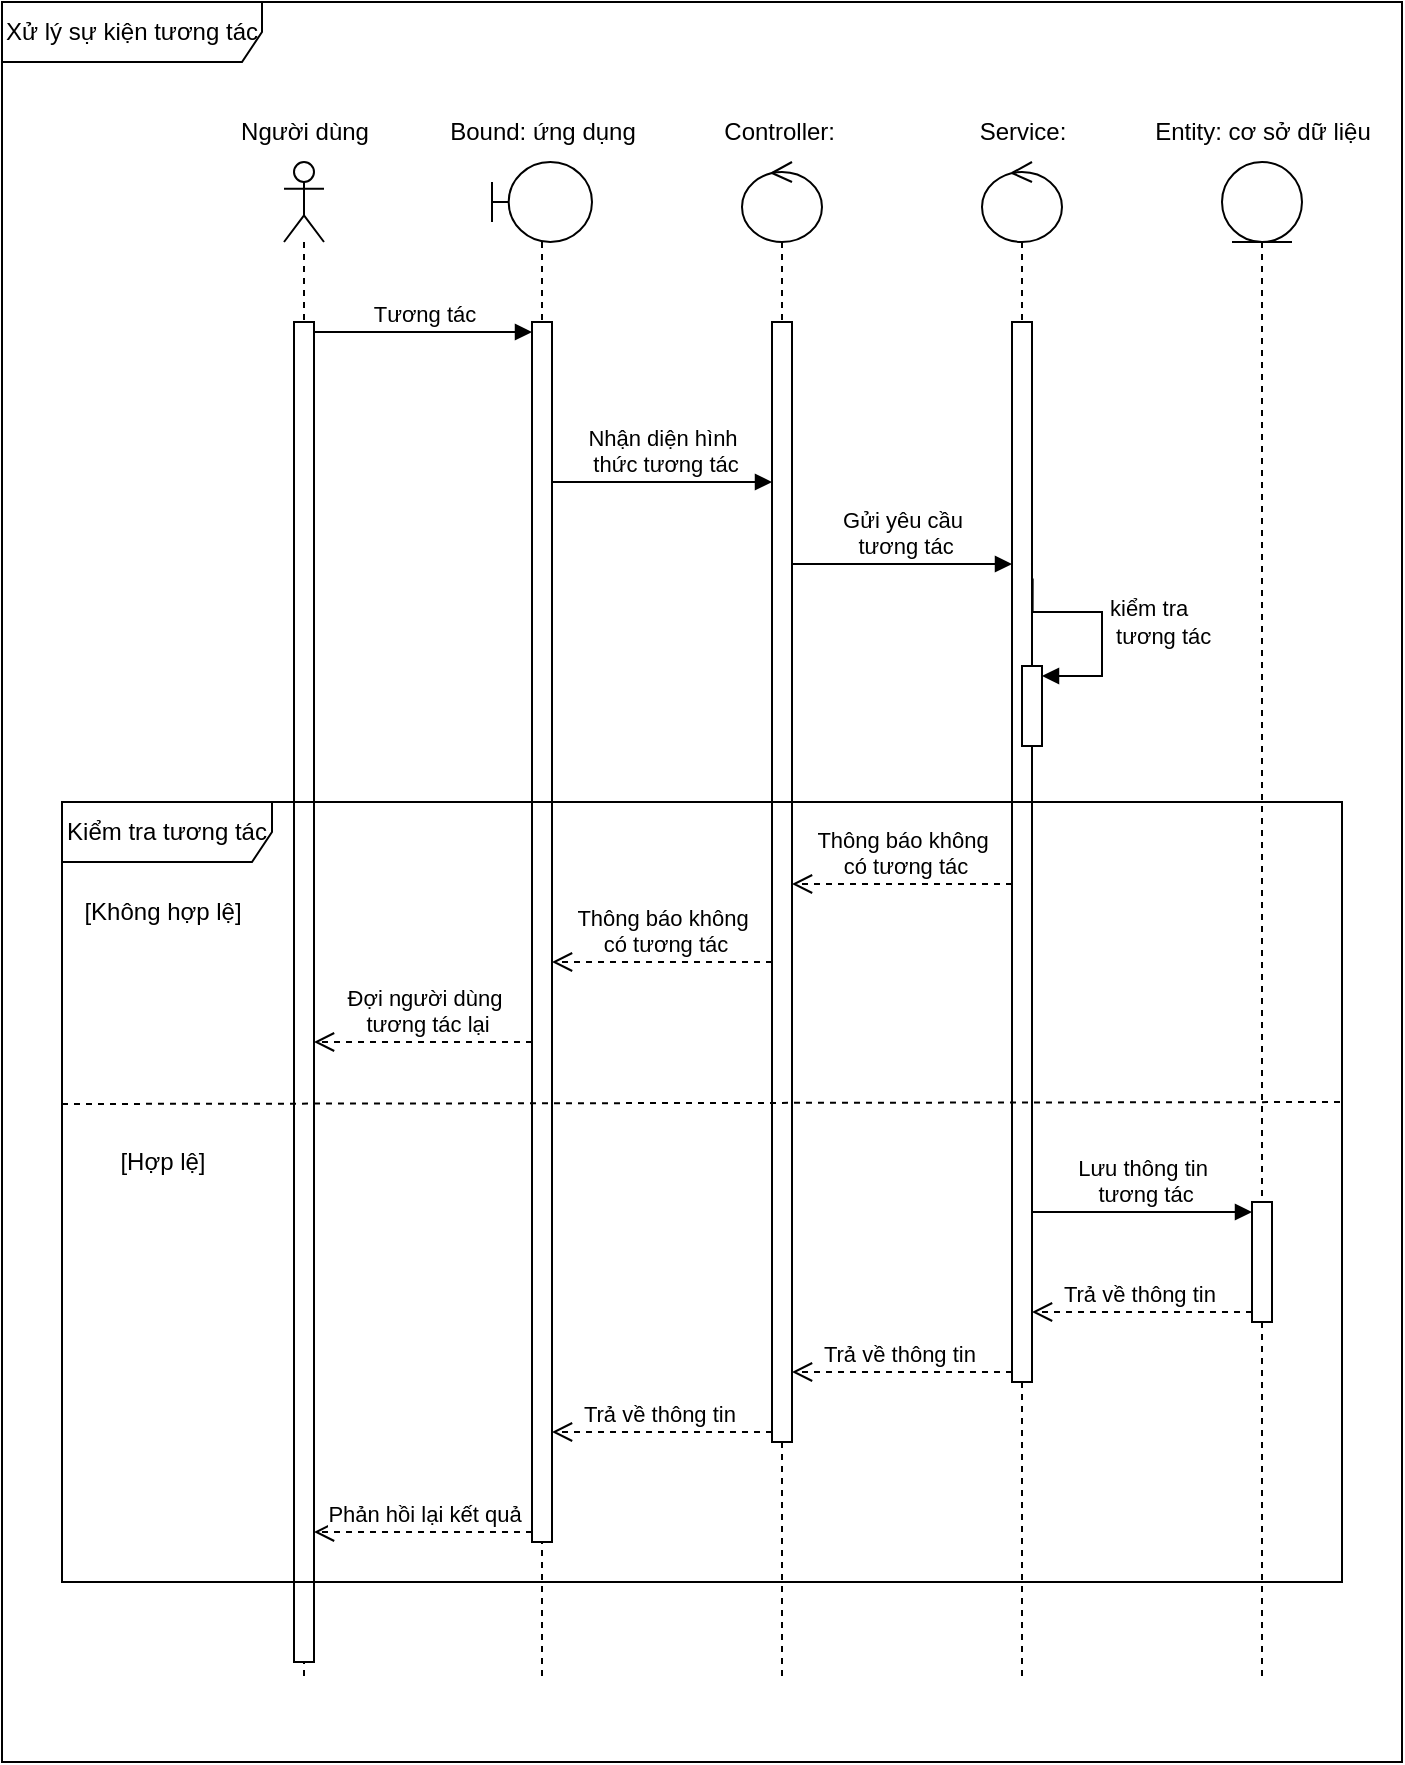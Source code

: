 <mxfile version="24.6.4" type="github" pages="4">
  <diagram name="Page-1" id="13e1069c-82ec-6db2-03f1-153e76fe0fe0">
    <mxGraphModel dx="2151" dy="1293" grid="1" gridSize="10" guides="1" tooltips="1" connect="1" arrows="1" fold="1" page="1" pageScale="1" pageWidth="1100" pageHeight="850" background="none" math="0" shadow="0">
      <root>
        <mxCell id="0" />
        <mxCell id="1" parent="0" />
        <mxCell id="O41tWyji5npoEAFaCc7U-1" value="" style="shape=umlLifeline;perimeter=lifelinePerimeter;whiteSpace=wrap;html=1;container=1;dropTarget=0;collapsible=0;recursiveResize=0;outlineConnect=0;portConstraint=eastwest;newEdgeStyle={&quot;curved&quot;:0,&quot;rounded&quot;:0};participant=umlActor;" parent="1" vertex="1">
          <mxGeometry x="111" y="-80" width="20" height="760" as="geometry" />
        </mxCell>
        <mxCell id="oK9c5XynLo0WFM1sqnox-1" value="" style="html=1;points=[[0,0,0,0,5],[0,1,0,0,-5],[1,0,0,0,5],[1,1,0,0,-5]];perimeter=orthogonalPerimeter;outlineConnect=0;targetShapes=umlLifeline;portConstraint=eastwest;newEdgeStyle={&quot;curved&quot;:0,&quot;rounded&quot;:0};" parent="O41tWyji5npoEAFaCc7U-1" vertex="1">
          <mxGeometry x="5" y="80" width="10" height="670" as="geometry" />
        </mxCell>
        <mxCell id="O41tWyji5npoEAFaCc7U-2" value="" style="shape=umlLifeline;perimeter=lifelinePerimeter;whiteSpace=wrap;html=1;container=1;dropTarget=0;collapsible=0;recursiveResize=0;outlineConnect=0;portConstraint=eastwest;newEdgeStyle={&quot;curved&quot;:0,&quot;rounded&quot;:0};participant=umlBoundary;" parent="1" vertex="1">
          <mxGeometry x="215" y="-80" width="50" height="760" as="geometry" />
        </mxCell>
        <mxCell id="oK9c5XynLo0WFM1sqnox-2" value="" style="html=1;points=[[0,0,0,0,5],[0,1,0,0,-5],[1,0,0,0,5],[1,1,0,0,-5]];perimeter=orthogonalPerimeter;outlineConnect=0;targetShapes=umlLifeline;portConstraint=eastwest;newEdgeStyle={&quot;curved&quot;:0,&quot;rounded&quot;:0};" parent="O41tWyji5npoEAFaCc7U-2" vertex="1">
          <mxGeometry x="20" y="80" width="10" height="610" as="geometry" />
        </mxCell>
        <mxCell id="O41tWyji5npoEAFaCc7U-3" value="" style="shape=umlLifeline;perimeter=lifelinePerimeter;whiteSpace=wrap;html=1;container=1;dropTarget=0;collapsible=0;recursiveResize=0;outlineConnect=0;portConstraint=eastwest;newEdgeStyle={&quot;curved&quot;:0,&quot;rounded&quot;:0};participant=umlEntity;" parent="1" vertex="1">
          <mxGeometry x="580" y="-80" width="40" height="760" as="geometry" />
        </mxCell>
        <mxCell id="3qQlZCgx_oHnSJWXq4zv-2" value="" style="html=1;points=[[0,0,0,0,5],[0,1,0,0,-5],[1,0,0,0,5],[1,1,0,0,-5]];perimeter=orthogonalPerimeter;outlineConnect=0;targetShapes=umlLifeline;portConstraint=eastwest;newEdgeStyle={&quot;curved&quot;:0,&quot;rounded&quot;:0};" parent="O41tWyji5npoEAFaCc7U-3" vertex="1">
          <mxGeometry x="15" y="520" width="10" height="60" as="geometry" />
        </mxCell>
        <mxCell id="O41tWyji5npoEAFaCc7U-5" value="" style="shape=umlLifeline;perimeter=lifelinePerimeter;whiteSpace=wrap;html=1;container=1;dropTarget=0;collapsible=0;recursiveResize=0;outlineConnect=0;portConstraint=eastwest;newEdgeStyle={&quot;curved&quot;:0,&quot;rounded&quot;:0};participant=umlControl;" parent="1" vertex="1">
          <mxGeometry x="340" y="-80" width="40" height="760" as="geometry" />
        </mxCell>
        <mxCell id="oK9c5XynLo0WFM1sqnox-3" value="" style="html=1;points=[[0,0,0,0,5],[0,1,0,0,-5],[1,0,0,0,5],[1,1,0,0,-5]];perimeter=orthogonalPerimeter;outlineConnect=0;targetShapes=umlLifeline;portConstraint=eastwest;newEdgeStyle={&quot;curved&quot;:0,&quot;rounded&quot;:0};" parent="O41tWyji5npoEAFaCc7U-5" vertex="1">
          <mxGeometry x="15" y="80" width="10" height="560" as="geometry" />
        </mxCell>
        <mxCell id="O41tWyji5npoEAFaCc7U-7" value="Người dùng" style="text;html=1;align=center;verticalAlign=middle;resizable=0;points=[];autosize=1;strokeColor=none;fillColor=none;" parent="1" vertex="1">
          <mxGeometry x="76" y="-110" width="90" height="30" as="geometry" />
        </mxCell>
        <mxCell id="O41tWyji5npoEAFaCc7U-8" value="Bound: ứng dụng" style="text;html=1;align=center;verticalAlign=middle;resizable=0;points=[];autosize=1;strokeColor=none;fillColor=none;" parent="1" vertex="1">
          <mxGeometry x="180" y="-110" width="120" height="30" as="geometry" />
        </mxCell>
        <mxCell id="O41tWyji5npoEAFaCc7U-9" value="Controller:&amp;nbsp;" style="text;html=1;align=center;verticalAlign=middle;resizable=0;points=[];autosize=1;strokeColor=none;fillColor=none;" parent="1" vertex="1">
          <mxGeometry x="320" y="-110" width="80" height="30" as="geometry" />
        </mxCell>
        <mxCell id="O41tWyji5npoEAFaCc7U-11" value="" style="shape=umlLifeline;perimeter=lifelinePerimeter;whiteSpace=wrap;html=1;container=1;dropTarget=0;collapsible=0;recursiveResize=0;outlineConnect=0;portConstraint=eastwest;newEdgeStyle={&quot;curved&quot;:0,&quot;rounded&quot;:0};participant=umlControl;" parent="1" vertex="1">
          <mxGeometry x="460" y="-80" width="40" height="760" as="geometry" />
        </mxCell>
        <mxCell id="3qQlZCgx_oHnSJWXq4zv-1" value="" style="html=1;points=[[0,0,0,0,5],[0,1,0,0,-5],[1,0,0,0,5],[1,1,0,0,-5]];perimeter=orthogonalPerimeter;outlineConnect=0;targetShapes=umlLifeline;portConstraint=eastwest;newEdgeStyle={&quot;curved&quot;:0,&quot;rounded&quot;:0};" parent="O41tWyji5npoEAFaCc7U-11" vertex="1">
          <mxGeometry x="15" y="80" width="10" height="530" as="geometry" />
        </mxCell>
        <mxCell id="gvJqchrP3Ripny9ITOQi-11" value="" style="html=1;points=[[0,0,0,0,5],[0,1,0,0,-5],[1,0,0,0,5],[1,1,0,0,-5]];perimeter=orthogonalPerimeter;outlineConnect=0;targetShapes=umlLifeline;portConstraint=eastwest;newEdgeStyle={&quot;curved&quot;:0,&quot;rounded&quot;:0};" parent="O41tWyji5npoEAFaCc7U-11" vertex="1">
          <mxGeometry x="20" y="252" width="10" height="40" as="geometry" />
        </mxCell>
        <mxCell id="gvJqchrP3Ripny9ITOQi-13" value="kiểm tra&lt;div&gt;&amp;nbsp;tương tác&lt;/div&gt;" style="html=1;align=left;spacingLeft=2;endArrow=block;rounded=0;edgeStyle=orthogonalEdgeStyle;curved=0;rounded=0;entryX=1;entryY=0;entryDx=0;entryDy=5;entryPerimeter=0;exitX=1.033;exitY=0.242;exitDx=0;exitDy=0;exitPerimeter=0;" parent="O41tWyji5npoEAFaCc7U-11" source="3qQlZCgx_oHnSJWXq4zv-1" target="gvJqchrP3Ripny9ITOQi-11" edge="1">
          <mxGeometry relative="1" as="geometry">
            <mxPoint x="30" y="250" as="sourcePoint" />
            <Array as="points">
              <mxPoint x="60" y="225" />
              <mxPoint x="60" y="257" />
            </Array>
            <mxPoint x="35" y="280.0" as="targetPoint" />
          </mxGeometry>
        </mxCell>
        <mxCell id="O41tWyji5npoEAFaCc7U-12" value="Service:" style="text;html=1;align=center;verticalAlign=middle;resizable=0;points=[];autosize=1;strokeColor=none;fillColor=none;" parent="1" vertex="1">
          <mxGeometry x="445" y="-110" width="70" height="30" as="geometry" />
        </mxCell>
        <mxCell id="O41tWyji5npoEAFaCc7U-13" value="Entity: cơ sở dữ liệu" style="text;html=1;align=center;verticalAlign=middle;resizable=0;points=[];autosize=1;strokeColor=none;fillColor=none;" parent="1" vertex="1">
          <mxGeometry x="535" y="-110" width="130" height="30" as="geometry" />
        </mxCell>
        <mxCell id="gvJqchrP3Ripny9ITOQi-1" value="Tương tác" style="html=1;verticalAlign=bottom;endArrow=block;curved=0;rounded=0;exitX=1;exitY=0;exitDx=0;exitDy=5;exitPerimeter=0;entryX=0;entryY=0;entryDx=0;entryDy=5;entryPerimeter=0;" parent="1" source="oK9c5XynLo0WFM1sqnox-1" target="oK9c5XynLo0WFM1sqnox-2" edge="1">
          <mxGeometry width="80" relative="1" as="geometry">
            <mxPoint x="330" y="80" as="sourcePoint" />
            <mxPoint x="410" y="80" as="targetPoint" />
          </mxGeometry>
        </mxCell>
        <mxCell id="gvJqchrP3Ripny9ITOQi-3" value="Nhận diện hình&lt;div&gt;&amp;nbsp;thức tương tác&lt;/div&gt;" style="html=1;verticalAlign=bottom;endArrow=block;curved=0;rounded=0;" parent="1" edge="1">
          <mxGeometry width="80" relative="1" as="geometry">
            <mxPoint x="245" y="80" as="sourcePoint" />
            <mxPoint x="355" y="80" as="targetPoint" />
          </mxGeometry>
        </mxCell>
        <mxCell id="gvJqchrP3Ripny9ITOQi-5" value="Gửi yêu cầu&lt;div&gt;&amp;nbsp;tương tác&lt;/div&gt;" style="html=1;verticalAlign=bottom;endArrow=block;curved=0;rounded=0;" parent="1" edge="1">
          <mxGeometry width="80" relative="1" as="geometry">
            <mxPoint x="365" y="121" as="sourcePoint" />
            <mxPoint x="475" y="121" as="targetPoint" />
          </mxGeometry>
        </mxCell>
        <mxCell id="gvJqchrP3Ripny9ITOQi-14" value="Xử lý sự kiện tương tác" style="shape=umlFrame;whiteSpace=wrap;html=1;pointerEvents=0;width=130;height=30;" parent="1" vertex="1">
          <mxGeometry x="-30" y="-160" width="700" height="880" as="geometry" />
        </mxCell>
        <mxCell id="gvJqchrP3Ripny9ITOQi-15" value="Kiểm tra tương tác" style="shape=umlFrame;whiteSpace=wrap;html=1;pointerEvents=0;width=105;height=30;" parent="1" vertex="1">
          <mxGeometry y="240" width="640" height="390" as="geometry" />
        </mxCell>
        <mxCell id="gvJqchrP3Ripny9ITOQi-16" value="" style="endArrow=none;dashed=1;html=1;rounded=0;exitX=0;exitY=0.5;exitDx=0;exitDy=0;exitPerimeter=0;" parent="1" edge="1">
          <mxGeometry width="50" height="50" relative="1" as="geometry">
            <mxPoint y="391" as="sourcePoint" />
            <mxPoint x="640" y="390" as="targetPoint" />
          </mxGeometry>
        </mxCell>
        <mxCell id="gvJqchrP3Ripny9ITOQi-17" value="[Không hợp lệ]" style="text;html=1;align=center;verticalAlign=middle;resizable=0;points=[];autosize=1;strokeColor=none;fillColor=none;" parent="1" vertex="1">
          <mxGeometry y="280" width="100" height="30" as="geometry" />
        </mxCell>
        <mxCell id="gvJqchrP3Ripny9ITOQi-19" value="Thông báo không&lt;div&gt;&amp;nbsp;có tương tác&lt;/div&gt;" style="html=1;verticalAlign=bottom;endArrow=open;dashed=1;endSize=8;curved=0;rounded=0;" parent="1" edge="1">
          <mxGeometry relative="1" as="geometry">
            <mxPoint x="475" y="281" as="sourcePoint" />
            <mxPoint x="365" y="281" as="targetPoint" />
          </mxGeometry>
        </mxCell>
        <mxCell id="gvJqchrP3Ripny9ITOQi-20" value="Thông báo không&lt;div&gt;&amp;nbsp;có tương tác&lt;/div&gt;" style="html=1;verticalAlign=bottom;endArrow=open;dashed=1;endSize=8;curved=0;rounded=0;" parent="1" edge="1">
          <mxGeometry relative="1" as="geometry">
            <mxPoint x="355" y="320" as="sourcePoint" />
            <mxPoint x="245" y="320" as="targetPoint" />
          </mxGeometry>
        </mxCell>
        <mxCell id="gvJqchrP3Ripny9ITOQi-21" value="Đợi người dùng&lt;div&gt;&amp;nbsp;tương tác lại&lt;/div&gt;" style="html=1;verticalAlign=bottom;endArrow=open;dashed=1;endSize=8;curved=0;rounded=0;" parent="1" edge="1">
          <mxGeometry relative="1" as="geometry">
            <mxPoint x="235" y="360" as="sourcePoint" />
            <mxPoint x="126" y="360" as="targetPoint" />
          </mxGeometry>
        </mxCell>
        <mxCell id="gvJqchrP3Ripny9ITOQi-22" value="[Hợp lệ]" style="text;html=1;align=center;verticalAlign=middle;resizable=0;points=[];autosize=1;strokeColor=none;fillColor=none;" parent="1" vertex="1">
          <mxGeometry x="15" y="405" width="70" height="30" as="geometry" />
        </mxCell>
        <mxCell id="gvJqchrP3Ripny9ITOQi-23" value="Lưu thông tin&lt;div&gt;&amp;nbsp;tương tác&lt;/div&gt;" style="html=1;verticalAlign=bottom;endArrow=block;curved=0;rounded=0;entryX=0;entryY=0;entryDx=0;entryDy=5;entryPerimeter=0;" parent="1" source="3qQlZCgx_oHnSJWXq4zv-1" target="3qQlZCgx_oHnSJWXq4zv-2" edge="1">
          <mxGeometry width="80" relative="1" as="geometry">
            <mxPoint x="485" y="437" as="sourcePoint" />
            <mxPoint x="595" y="437" as="targetPoint" />
          </mxGeometry>
        </mxCell>
        <mxCell id="gvJqchrP3Ripny9ITOQi-24" value="Trả về thông tin&amp;nbsp;" style="html=1;verticalAlign=bottom;endArrow=open;dashed=1;endSize=8;curved=0;rounded=0;exitX=0;exitY=1;exitDx=0;exitDy=-5;exitPerimeter=0;" parent="1" source="3qQlZCgx_oHnSJWXq4zv-2" target="3qQlZCgx_oHnSJWXq4zv-1" edge="1">
          <mxGeometry relative="1" as="geometry">
            <mxPoint x="595" y="480" as="sourcePoint" />
            <mxPoint x="485" y="480" as="targetPoint" />
          </mxGeometry>
        </mxCell>
        <mxCell id="gvJqchrP3Ripny9ITOQi-25" value="Trả về thông tin&amp;nbsp;" style="html=1;verticalAlign=bottom;endArrow=open;dashed=1;endSize=8;curved=0;rounded=0;exitX=0;exitY=1;exitDx=0;exitDy=-5;exitPerimeter=0;" parent="1" source="3qQlZCgx_oHnSJWXq4zv-1" target="oK9c5XynLo0WFM1sqnox-3" edge="1">
          <mxGeometry relative="1" as="geometry">
            <mxPoint x="605" y="505" as="sourcePoint" />
            <mxPoint x="495" y="505" as="targetPoint" />
          </mxGeometry>
        </mxCell>
        <mxCell id="gvJqchrP3Ripny9ITOQi-26" value="Trả về thông tin&amp;nbsp;" style="html=1;verticalAlign=bottom;endArrow=open;dashed=1;endSize=8;curved=0;rounded=0;exitX=0;exitY=1;exitDx=0;exitDy=-5;exitPerimeter=0;" parent="1" source="oK9c5XynLo0WFM1sqnox-3" target="oK9c5XynLo0WFM1sqnox-2" edge="1">
          <mxGeometry relative="1" as="geometry">
            <mxPoint x="440" y="570" as="sourcePoint" />
            <mxPoint x="330" y="570" as="targetPoint" />
          </mxGeometry>
        </mxCell>
        <mxCell id="gvJqchrP3Ripny9ITOQi-27" value="Phản hồi lại kết quả" style="html=1;verticalAlign=bottom;endArrow=open;dashed=1;endSize=8;curved=0;rounded=0;exitX=0;exitY=1;exitDx=0;exitDy=-5;exitPerimeter=0;" parent="1" source="oK9c5XynLo0WFM1sqnox-2" target="oK9c5XynLo0WFM1sqnox-1" edge="1">
          <mxGeometry relative="1" as="geometry">
            <mxPoint x="230" y="600" as="sourcePoint" />
            <mxPoint x="120" y="600" as="targetPoint" />
          </mxGeometry>
        </mxCell>
      </root>
    </mxGraphModel>
  </diagram>
  <diagram id="Um2cLhxPIT0HSOK7LCRt" name="Trang-2">
    <mxGraphModel dx="1051" dy="1612" grid="1" gridSize="10" guides="1" tooltips="1" connect="1" arrows="1" fold="1" page="1" pageScale="1" pageWidth="827" pageHeight="1169" math="0" shadow="0">
      <root>
        <mxCell id="0" />
        <mxCell id="1" parent="0" />
        <mxCell id="FVKmrSiL7UXu7j0TAZ8A-1" value="" style="shape=umlLifeline;perimeter=lifelinePerimeter;whiteSpace=wrap;html=1;container=1;dropTarget=0;collapsible=0;recursiveResize=0;outlineConnect=0;portConstraint=eastwest;newEdgeStyle={&quot;curved&quot;:0,&quot;rounded&quot;:0};participant=umlActor;" parent="1" vertex="1">
          <mxGeometry x="109" y="-80" width="20" height="680" as="geometry" />
        </mxCell>
        <mxCell id="Fh6oWcTRSo0T9Pflimcl-1" value="" style="html=1;points=[[0,0,0,0,5],[0,1,0,0,-5],[1,0,0,0,5],[1,1,0,0,-5]];perimeter=orthogonalPerimeter;outlineConnect=0;targetShapes=umlLifeline;portConstraint=eastwest;newEdgeStyle={&quot;curved&quot;:0,&quot;rounded&quot;:0};" parent="FVKmrSiL7UXu7j0TAZ8A-1" vertex="1">
          <mxGeometry x="5" y="80" width="10" height="600" as="geometry" />
        </mxCell>
        <mxCell id="FVKmrSiL7UXu7j0TAZ8A-2" value="" style="shape=umlLifeline;perimeter=lifelinePerimeter;whiteSpace=wrap;html=1;container=1;dropTarget=0;collapsible=0;recursiveResize=0;outlineConnect=0;portConstraint=eastwest;newEdgeStyle={&quot;curved&quot;:0,&quot;rounded&quot;:0};participant=umlBoundary;" parent="1" vertex="1">
          <mxGeometry x="214" y="-80" width="50" height="680" as="geometry" />
        </mxCell>
        <mxCell id="Fh6oWcTRSo0T9Pflimcl-2" value="" style="html=1;points=[[0,0,0,0,5],[0,1,0,0,-5],[1,0,0,0,5],[1,1,0,0,-5]];perimeter=orthogonalPerimeter;outlineConnect=0;targetShapes=umlLifeline;portConstraint=eastwest;newEdgeStyle={&quot;curved&quot;:0,&quot;rounded&quot;:0};" parent="FVKmrSiL7UXu7j0TAZ8A-2" vertex="1">
          <mxGeometry x="20" y="80" width="10" height="570" as="geometry" />
        </mxCell>
        <mxCell id="FVKmrSiL7UXu7j0TAZ8A-4" value="" style="shape=umlLifeline;perimeter=lifelinePerimeter;whiteSpace=wrap;html=1;container=1;dropTarget=0;collapsible=0;recursiveResize=0;outlineConnect=0;portConstraint=eastwest;newEdgeStyle={&quot;curved&quot;:0,&quot;rounded&quot;:0};participant=umlControl;" parent="1" vertex="1">
          <mxGeometry x="340" y="-80" width="40" height="680" as="geometry" />
        </mxCell>
        <mxCell id="Fh6oWcTRSo0T9Pflimcl-3" value="" style="html=1;points=[[0,0,0,0,5],[0,1,0,0,-5],[1,0,0,0,5],[1,1,0,0,-5]];perimeter=orthogonalPerimeter;outlineConnect=0;targetShapes=umlLifeline;portConstraint=eastwest;newEdgeStyle={&quot;curved&quot;:0,&quot;rounded&quot;:0};" parent="FVKmrSiL7UXu7j0TAZ8A-4" vertex="1">
          <mxGeometry x="15" y="180" width="10" height="430" as="geometry" />
        </mxCell>
        <mxCell id="FVKmrSiL7UXu7j0TAZ8A-5" value="Người dùng" style="text;html=1;align=center;verticalAlign=middle;resizable=0;points=[];autosize=1;strokeColor=none;fillColor=none;" parent="1" vertex="1">
          <mxGeometry x="74" y="-110" width="90" height="30" as="geometry" />
        </mxCell>
        <mxCell id="FVKmrSiL7UXu7j0TAZ8A-6" value="Bound: ứng dụng" style="text;html=1;align=center;verticalAlign=middle;resizable=0;points=[];autosize=1;strokeColor=none;fillColor=none;" parent="1" vertex="1">
          <mxGeometry x="179" y="-110" width="120" height="30" as="geometry" />
        </mxCell>
        <mxCell id="FVKmrSiL7UXu7j0TAZ8A-7" value="Controller:&amp;nbsp;" style="text;html=1;align=center;verticalAlign=middle;resizable=0;points=[];autosize=1;strokeColor=none;fillColor=none;" parent="1" vertex="1">
          <mxGeometry x="320" y="-110" width="80" height="30" as="geometry" />
        </mxCell>
        <mxCell id="FVKmrSiL7UXu7j0TAZ8A-8" value="" style="shape=umlLifeline;perimeter=lifelinePerimeter;whiteSpace=wrap;html=1;container=1;dropTarget=0;collapsible=0;recursiveResize=0;outlineConnect=0;portConstraint=eastwest;newEdgeStyle={&quot;curved&quot;:0,&quot;rounded&quot;:0};participant=umlControl;" parent="1" vertex="1">
          <mxGeometry x="460" y="-80" width="40" height="680" as="geometry" />
        </mxCell>
        <mxCell id="Fh6oWcTRSo0T9Pflimcl-4" value="" style="html=1;points=[[0,0,0,0,5],[0,1,0,0,-5],[1,0,0,0,5],[1,1,0,0,-5]];perimeter=orthogonalPerimeter;outlineConnect=0;targetShapes=umlLifeline;portConstraint=eastwest;newEdgeStyle={&quot;curved&quot;:0,&quot;rounded&quot;:0};" parent="FVKmrSiL7UXu7j0TAZ8A-8" vertex="1">
          <mxGeometry x="15" y="230" width="10" height="340" as="geometry" />
        </mxCell>
        <mxCell id="FVKmrSiL7UXu7j0TAZ8A-9" value="Service:" style="text;html=1;align=center;verticalAlign=middle;resizable=0;points=[];autosize=1;strokeColor=none;fillColor=none;" parent="1" vertex="1">
          <mxGeometry x="445" y="-110" width="70" height="30" as="geometry" />
        </mxCell>
        <mxCell id="R-_ZB-R3SjHxUtPHFskZ-1" value="" style="shape=umlLifeline;perimeter=lifelinePerimeter;whiteSpace=wrap;html=1;container=1;dropTarget=0;collapsible=0;recursiveResize=0;outlineConnect=0;portConstraint=eastwest;newEdgeStyle={&quot;curved&quot;:0,&quot;rounded&quot;:0};participant=umlBoundary;" parent="1" vertex="1">
          <mxGeometry x="574.5" y="-80" width="50" height="680" as="geometry" />
        </mxCell>
        <mxCell id="Fh6oWcTRSo0T9Pflimcl-5" value="" style="html=1;points=[[0,0,0,0,5],[0,1,0,0,-5],[1,0,0,0,5],[1,1,0,0,-5]];perimeter=orthogonalPerimeter;outlineConnect=0;targetShapes=umlLifeline;portConstraint=eastwest;newEdgeStyle={&quot;curved&quot;:0,&quot;rounded&quot;:0};" parent="R-_ZB-R3SjHxUtPHFskZ-1" vertex="1">
          <mxGeometry x="20" y="300" width="10" height="210" as="geometry" />
        </mxCell>
        <mxCell id="R-_ZB-R3SjHxUtPHFskZ-2" value="Bound: cobot" style="text;html=1;align=center;verticalAlign=middle;resizable=0;points=[];autosize=1;strokeColor=none;fillColor=none;" parent="1" vertex="1">
          <mxGeometry x="554.5" y="-110" width="90" height="30" as="geometry" />
        </mxCell>
        <mxCell id="jlGODwU9ouqILRLaFTp6-3" value="" style="shape=umlLifeline;perimeter=lifelinePerimeter;whiteSpace=wrap;html=1;container=1;dropTarget=0;collapsible=0;recursiveResize=0;outlineConnect=0;portConstraint=eastwest;newEdgeStyle={&quot;curved&quot;:0,&quot;rounded&quot;:0};participant=umlEntity;" parent="1" vertex="1">
          <mxGeometry x="742" y="-80" width="40" height="680" as="geometry" />
        </mxCell>
        <mxCell id="xOKaE2t_iJ_zbuyh3zu6-8" value="" style="html=1;points=[[0,0,0,0,5],[0,1,0,0,-5],[1,0,0,0,5],[1,1,0,0,-5]];perimeter=orthogonalPerimeter;outlineConnect=0;targetShapes=umlLifeline;portConstraint=eastwest;newEdgeStyle={&quot;curved&quot;:0,&quot;rounded&quot;:0};" parent="jlGODwU9ouqILRLaFTp6-3" vertex="1">
          <mxGeometry x="15" y="350" width="10" height="110" as="geometry" />
        </mxCell>
        <mxCell id="jlGODwU9ouqILRLaFTp6-4" value="Entity: cơ sở dữ liệu" style="text;html=1;align=center;verticalAlign=middle;resizable=0;points=[];autosize=1;strokeColor=none;fillColor=none;" parent="1" vertex="1">
          <mxGeometry x="697" y="-110" width="130" height="30" as="geometry" />
        </mxCell>
        <mxCell id="xOKaE2t_iJ_zbuyh3zu6-1" value="Lựa chọn bộ phận&amp;nbsp;&lt;div&gt;chuyển động của&amp;nbsp;&lt;/div&gt;" style="html=1;verticalAlign=bottom;endArrow=block;curved=0;rounded=0;" parent="1" target="Fh6oWcTRSo0T9Pflimcl-2" edge="1">
          <mxGeometry width="80" relative="1" as="geometry">
            <mxPoint x="124" y="17" as="sourcePoint" />
            <mxPoint x="275" y="17" as="targetPoint" />
          </mxGeometry>
        </mxCell>
        <mxCell id="xOKaE2t_iJ_zbuyh3zu6-2" value="Yêu cầu chuyển động&amp;nbsp;&lt;div&gt;với thông số&lt;/div&gt;" style="html=1;verticalAlign=bottom;endArrow=block;curved=0;rounded=0;" parent="1" target="Fh6oWcTRSo0T9Pflimcl-2" edge="1">
          <mxGeometry width="80" relative="1" as="geometry">
            <mxPoint x="124" y="81" as="sourcePoint" />
            <mxPoint x="275" y="81" as="targetPoint" />
          </mxGeometry>
        </mxCell>
        <mxCell id="xOKaE2t_iJ_zbuyh3zu6-4" value="Gửi yêu cầu chuyển&lt;div&gt;&amp;nbsp;động kèm thống số&lt;/div&gt;" style="html=1;verticalAlign=bottom;endArrow=block;curved=0;rounded=0;" parent="1" edge="1">
          <mxGeometry width="80" relative="1" as="geometry">
            <mxPoint x="244" y="140" as="sourcePoint" />
            <mxPoint x="355" y="140" as="targetPoint" />
          </mxGeometry>
        </mxCell>
        <mxCell id="xOKaE2t_iJ_zbuyh3zu6-5" value="Gửi yêu cầu chuyển&lt;div&gt;&amp;nbsp;động kèm thống số&lt;/div&gt;" style="html=1;verticalAlign=bottom;endArrow=block;curved=0;rounded=0;" parent="1" edge="1">
          <mxGeometry width="80" relative="1" as="geometry">
            <mxPoint x="365" y="186" as="sourcePoint" />
            <mxPoint x="475" y="186" as="targetPoint" />
          </mxGeometry>
        </mxCell>
        <mxCell id="xOKaE2t_iJ_zbuyh3zu6-6" value="Gửi yêu cầu chuyển&lt;div&gt;&amp;nbsp;động kèm thống số&lt;/div&gt;" style="html=1;verticalAlign=bottom;endArrow=block;curved=0;rounded=0;" parent="1" source="Fh6oWcTRSo0T9Pflimcl-4" edge="1">
          <mxGeometry width="80" relative="1" as="geometry">
            <mxPoint x="325.5" y="225" as="sourcePoint" />
            <mxPoint x="594.5" y="225" as="targetPoint" />
          </mxGeometry>
        </mxCell>
        <mxCell id="xOKaE2t_iJ_zbuyh3zu6-7" value="Cobot chuyển động và&amp;nbsp;&lt;div&gt;cập nhật trạng thái&lt;/div&gt;&lt;div&gt;&amp;nbsp;vào cơ sở dữ liệu&lt;/div&gt;" style="html=1;verticalAlign=bottom;endArrow=block;curved=0;rounded=0;" parent="1" edge="1">
          <mxGeometry width="80" relative="1" as="geometry">
            <mxPoint x="604.5" y="277" as="sourcePoint" />
            <mxPoint x="757" y="277" as="targetPoint" />
          </mxGeometry>
        </mxCell>
        <mxCell id="xOKaE2t_iJ_zbuyh3zu6-9" value="Trả về kết quả" style="html=1;verticalAlign=bottom;endArrow=open;dashed=1;endSize=8;curved=0;rounded=0;exitX=0;exitY=1;exitDx=0;exitDy=-5;exitPerimeter=0;" parent="1" source="xOKaE2t_iJ_zbuyh3zu6-8" target="Fh6oWcTRSo0T9Pflimcl-5" edge="1">
          <mxGeometry relative="1" as="geometry">
            <mxPoint x="714.5" y="354" as="sourcePoint" />
            <mxPoint x="404" y="354" as="targetPoint" />
          </mxGeometry>
        </mxCell>
        <mxCell id="xOKaE2t_iJ_zbuyh3zu6-10" value="Trả về kết quả" style="html=1;verticalAlign=bottom;endArrow=open;dashed=1;endSize=8;curved=0;rounded=0;exitX=0;exitY=1;exitDx=0;exitDy=-5;exitPerimeter=0;" parent="1" source="Fh6oWcTRSo0T9Pflimcl-5" target="Fh6oWcTRSo0T9Pflimcl-4" edge="1">
          <mxGeometry relative="1" as="geometry">
            <mxPoint x="754" y="406" as="sourcePoint" />
            <mxPoint x="604" y="406" as="targetPoint" />
          </mxGeometry>
        </mxCell>
        <mxCell id="xOKaE2t_iJ_zbuyh3zu6-11" value="Trả về kết quả" style="html=1;verticalAlign=bottom;endArrow=open;dashed=1;endSize=8;curved=0;rounded=0;exitX=0;exitY=1;exitDx=0;exitDy=-5;exitPerimeter=0;" parent="1" source="Fh6oWcTRSo0T9Pflimcl-4" target="Fh6oWcTRSo0T9Pflimcl-3" edge="1">
          <mxGeometry relative="1" as="geometry">
            <mxPoint x="480" y="480" as="sourcePoint" />
            <mxPoint x="370" y="480" as="targetPoint" />
          </mxGeometry>
        </mxCell>
        <mxCell id="xOKaE2t_iJ_zbuyh3zu6-12" value="Trả về kết quả" style="html=1;verticalAlign=bottom;endArrow=open;dashed=1;endSize=8;curved=0;rounded=0;exitX=0;exitY=1;exitDx=0;exitDy=-5;exitPerimeter=0;" parent="1" source="Fh6oWcTRSo0T9Pflimcl-3" target="Fh6oWcTRSo0T9Pflimcl-2" edge="1">
          <mxGeometry relative="1" as="geometry">
            <mxPoint x="355" y="520" as="sourcePoint" />
            <mxPoint x="244" y="520" as="targetPoint" />
          </mxGeometry>
        </mxCell>
        <mxCell id="xOKaE2t_iJ_zbuyh3zu6-13" value="Trả về kết quả" style="html=1;verticalAlign=bottom;endArrow=open;dashed=1;endSize=8;curved=0;rounded=0;exitX=0;exitY=1;exitDx=0;exitDy=-5;exitPerimeter=0;" parent="1" source="Fh6oWcTRSo0T9Pflimcl-2" target="Fh6oWcTRSo0T9Pflimcl-1" edge="1">
          <mxGeometry relative="1" as="geometry">
            <mxPoint x="274" y="560" as="sourcePoint" />
            <mxPoint x="124" y="560" as="targetPoint" />
          </mxGeometry>
        </mxCell>
        <mxCell id="xOKaE2t_iJ_zbuyh3zu6-14" value="Điều khiển cobot" style="shape=umlFrame;whiteSpace=wrap;html=1;pointerEvents=0;width=130;height=30;" parent="1" vertex="1">
          <mxGeometry x="40" y="-150" width="790" height="830" as="geometry" />
        </mxCell>
      </root>
    </mxGraphModel>
  </diagram>
  <diagram id="05Dc0QeBXxWyKwHHA1-k" name="Trang-3">
    <mxGraphModel dx="1285" dy="1744" grid="1" gridSize="10" guides="1" tooltips="1" connect="1" arrows="1" fold="1" page="1" pageScale="1" pageWidth="827" pageHeight="1169" math="0" shadow="0">
      <root>
        <mxCell id="0" />
        <mxCell id="1" parent="0" />
        <mxCell id="5tfnrZuVDlsDp37Ymvfb-3" value="" style="shape=umlLifeline;perimeter=lifelinePerimeter;whiteSpace=wrap;html=1;container=1;dropTarget=0;collapsible=0;recursiveResize=0;outlineConnect=0;portConstraint=eastwest;newEdgeStyle={&quot;curved&quot;:0,&quot;rounded&quot;:0};participant=umlBoundary;" parent="1" vertex="1">
          <mxGeometry x="214" y="-80" width="50" height="440" as="geometry" />
        </mxCell>
        <mxCell id="5tfnrZuVDlsDp37Ymvfb-4" value="" style="html=1;points=[[0,0,0,0,5],[0,1,0,0,-5],[1,0,0,0,5],[1,1,0,0,-5]];perimeter=orthogonalPerimeter;outlineConnect=0;targetShapes=umlLifeline;portConstraint=eastwest;newEdgeStyle={&quot;curved&quot;:0,&quot;rounded&quot;:0};" parent="5tfnrZuVDlsDp37Ymvfb-3" vertex="1">
          <mxGeometry x="20" y="80" width="10" height="240" as="geometry" />
        </mxCell>
        <mxCell id="5tfnrZuVDlsDp37Ymvfb-5" value="" style="shape=umlLifeline;perimeter=lifelinePerimeter;whiteSpace=wrap;html=1;container=1;dropTarget=0;collapsible=0;recursiveResize=0;outlineConnect=0;portConstraint=eastwest;newEdgeStyle={&quot;curved&quot;:0,&quot;rounded&quot;:0};participant=umlControl;" parent="1" vertex="1">
          <mxGeometry x="340" y="-80" width="40" height="440" as="geometry" />
        </mxCell>
        <mxCell id="5tfnrZuVDlsDp37Ymvfb-6" value="" style="html=1;points=[[0,0,0,0,5],[0,1,0,0,-5],[1,0,0,0,5],[1,1,0,0,-5]];perimeter=orthogonalPerimeter;outlineConnect=0;targetShapes=umlLifeline;portConstraint=eastwest;newEdgeStyle={&quot;curved&quot;:0,&quot;rounded&quot;:0};" parent="5tfnrZuVDlsDp37Ymvfb-5" vertex="1">
          <mxGeometry x="15" y="120" width="10" height="240" as="geometry" />
        </mxCell>
        <mxCell id="5tfnrZuVDlsDp37Ymvfb-8" value="Bound: cobot" style="text;html=1;align=center;verticalAlign=middle;resizable=0;points=[];autosize=1;strokeColor=none;fillColor=none;" parent="1" vertex="1">
          <mxGeometry x="194" y="-110" width="90" height="30" as="geometry" />
        </mxCell>
        <mxCell id="5tfnrZuVDlsDp37Ymvfb-9" value="Controller:&amp;nbsp;" style="text;html=1;align=center;verticalAlign=middle;resizable=0;points=[];autosize=1;strokeColor=none;fillColor=none;" parent="1" vertex="1">
          <mxGeometry x="320" y="-110" width="80" height="30" as="geometry" />
        </mxCell>
        <mxCell id="5tfnrZuVDlsDp37Ymvfb-10" value="" style="shape=umlLifeline;perimeter=lifelinePerimeter;whiteSpace=wrap;html=1;container=1;dropTarget=0;collapsible=0;recursiveResize=0;outlineConnect=0;portConstraint=eastwest;newEdgeStyle={&quot;curved&quot;:0,&quot;rounded&quot;:0};participant=umlControl;" parent="1" vertex="1">
          <mxGeometry x="460" y="-80" width="40" height="440" as="geometry" />
        </mxCell>
        <mxCell id="5tfnrZuVDlsDp37Ymvfb-11" value="" style="html=1;points=[[0,0,0,0,5],[0,1,0,0,-5],[1,0,0,0,5],[1,1,0,0,-5]];perimeter=orthogonalPerimeter;outlineConnect=0;targetShapes=umlLifeline;portConstraint=eastwest;newEdgeStyle={&quot;curved&quot;:0,&quot;rounded&quot;:0};" parent="5tfnrZuVDlsDp37Ymvfb-10" vertex="1">
          <mxGeometry x="15" y="160" width="10" height="130" as="geometry" />
        </mxCell>
        <mxCell id="5tfnrZuVDlsDp37Ymvfb-12" value="Service:&amp;nbsp;" style="text;html=1;align=center;verticalAlign=middle;resizable=0;points=[];autosize=1;strokeColor=none;fillColor=none;" parent="1" vertex="1">
          <mxGeometry x="445" y="-110" width="70" height="30" as="geometry" />
        </mxCell>
        <mxCell id="5tfnrZuVDlsDp37Ymvfb-13" value="" style="shape=umlLifeline;perimeter=lifelinePerimeter;whiteSpace=wrap;html=1;container=1;dropTarget=0;collapsible=0;recursiveResize=0;outlineConnect=0;portConstraint=eastwest;newEdgeStyle={&quot;curved&quot;:0,&quot;rounded&quot;:0};participant=umlBoundary;" parent="1" vertex="1">
          <mxGeometry x="574.5" y="-80" width="50" height="440" as="geometry" />
        </mxCell>
        <mxCell id="5tfnrZuVDlsDp37Ymvfb-15" value="Bound: ứng dụng" style="text;html=1;align=center;verticalAlign=middle;resizable=0;points=[];autosize=1;strokeColor=none;fillColor=none;" parent="1" vertex="1">
          <mxGeometry x="539.5" y="-110" width="120" height="30" as="geometry" />
        </mxCell>
        <mxCell id="5tfnrZuVDlsDp37Ymvfb-16" value="" style="shape=umlLifeline;perimeter=lifelinePerimeter;whiteSpace=wrap;html=1;container=1;dropTarget=0;collapsible=0;recursiveResize=0;outlineConnect=0;portConstraint=eastwest;newEdgeStyle={&quot;curved&quot;:0,&quot;rounded&quot;:0};participant=umlEntity;" parent="1" vertex="1">
          <mxGeometry x="701" y="-80" width="40" height="440" as="geometry" />
        </mxCell>
        <mxCell id="5tfnrZuVDlsDp37Ymvfb-17" value="" style="html=1;points=[[0,0,0,0,5],[0,1,0,0,-5],[1,0,0,0,5],[1,1,0,0,-5]];perimeter=orthogonalPerimeter;outlineConnect=0;targetShapes=umlLifeline;portConstraint=eastwest;newEdgeStyle={&quot;curved&quot;:0,&quot;rounded&quot;:0};" parent="5tfnrZuVDlsDp37Ymvfb-16" vertex="1">
          <mxGeometry x="15" y="180" width="10" height="80" as="geometry" />
        </mxCell>
        <mxCell id="5tfnrZuVDlsDp37Ymvfb-18" value="Entity: cơ sở dữ liệu" style="text;html=1;align=center;verticalAlign=middle;resizable=0;points=[];autosize=1;strokeColor=none;fillColor=none;" parent="1" vertex="1">
          <mxGeometry x="656" y="-110" width="130" height="30" as="geometry" />
        </mxCell>
        <mxCell id="5tfnrZuVDlsDp37Ymvfb-21" value="Chuyển động" style="html=1;verticalAlign=bottom;endArrow=block;curved=0;rounded=0;entryX=0;entryY=0;entryDx=0;entryDy=5;entryPerimeter=0;" parent="1" source="5tfnrZuVDlsDp37Ymvfb-4" target="5tfnrZuVDlsDp37Ymvfb-6" edge="1">
          <mxGeometry width="80" relative="1" as="geometry">
            <mxPoint x="244" y="140" as="sourcePoint" />
            <mxPoint x="355" y="140" as="targetPoint" />
          </mxGeometry>
        </mxCell>
        <mxCell id="5tfnrZuVDlsDp37Ymvfb-22" value="Gửi thông tin trạng&lt;div&gt;&amp;nbsp;thái chuyển động&lt;/div&gt;" style="html=1;verticalAlign=bottom;endArrow=block;curved=0;rounded=0;entryX=0;entryY=0;entryDx=0;entryDy=5;entryPerimeter=0;" parent="1" source="5tfnrZuVDlsDp37Ymvfb-6" target="5tfnrZuVDlsDp37Ymvfb-11" edge="1">
          <mxGeometry width="80" relative="1" as="geometry">
            <mxPoint x="365" y="186" as="sourcePoint" />
            <mxPoint x="475" y="186" as="targetPoint" />
          </mxGeometry>
        </mxCell>
        <mxCell id="5tfnrZuVDlsDp37Ymvfb-27" value="Trả về kết quả" style="html=1;verticalAlign=bottom;endArrow=open;dashed=1;endSize=8;curved=0;rounded=0;exitX=0;exitY=1;exitDx=0;exitDy=-5;exitPerimeter=0;" parent="1" source="5tfnrZuVDlsDp37Ymvfb-11" target="5tfnrZuVDlsDp37Ymvfb-6" edge="1">
          <mxGeometry relative="1" as="geometry">
            <mxPoint x="480" y="480" as="sourcePoint" />
            <mxPoint x="370" y="480" as="targetPoint" />
          </mxGeometry>
        </mxCell>
        <mxCell id="5tfnrZuVDlsDp37Ymvfb-30" value="Theo dõi trạng thái cobot" style="shape=umlFrame;whiteSpace=wrap;html=1;pointerEvents=0;width=130;height=30;" parent="1" vertex="1">
          <mxGeometry x="70" y="-150" width="720" height="550" as="geometry" />
        </mxCell>
        <mxCell id="5tfnrZuVDlsDp37Ymvfb-32" value="Lưu và cập nhật thông tin&lt;div&gt;&amp;nbsp;trạng thái của cobot&lt;/div&gt;" style="html=1;verticalAlign=bottom;endArrow=block;curved=0;rounded=0;entryX=0;entryY=0;entryDx=0;entryDy=5;entryPerimeter=0;" parent="1" source="5tfnrZuVDlsDp37Ymvfb-11" target="5tfnrZuVDlsDp37Ymvfb-17" edge="1">
          <mxGeometry x="-0.449" y="5" width="80" relative="1" as="geometry">
            <mxPoint x="550" y="290" as="sourcePoint" />
            <mxPoint x="630" y="290" as="targetPoint" />
            <mxPoint as="offset" />
          </mxGeometry>
        </mxCell>
        <mxCell id="VVzvL9lGNIwYx2i_yCMF-1" value="Trả về kết quả" style="html=1;verticalAlign=bottom;endArrow=open;dashed=1;endSize=8;curved=0;rounded=0;exitX=0;exitY=1;exitDx=0;exitDy=-5;exitPerimeter=0;" parent="1" source="5tfnrZuVDlsDp37Ymvfb-17" target="5tfnrZuVDlsDp37Ymvfb-11" edge="1">
          <mxGeometry x="-0.654" relative="1" as="geometry">
            <mxPoint x="630" y="290" as="sourcePoint" />
            <mxPoint x="550" y="290" as="targetPoint" />
            <mxPoint as="offset" />
          </mxGeometry>
        </mxCell>
        <mxCell id="AV58WXgBx09NAjodQdzZ-7" value="" style="html=1;points=[[0,0,0,0,5],[0,1,0,0,-5],[1,0,0,0,5],[1,1,0,0,-5]];perimeter=orthogonalPerimeter;outlineConnect=0;targetShapes=umlLifeline;portConstraint=eastwest;newEdgeStyle={&quot;curved&quot;:0,&quot;rounded&quot;:0};" vertex="1" parent="1">
          <mxGeometry x="475" y="250" width="10" height="40" as="geometry" />
        </mxCell>
        <mxCell id="AV58WXgBx09NAjodQdzZ-8" value="Gửi kết quả&amp;nbsp;&lt;div&gt;trạng thái cobot&lt;/div&gt;" style="html=1;verticalAlign=bottom;endArrow=block;curved=0;rounded=0;entryX=0;entryY=0;entryDx=0;entryDy=5;entryPerimeter=0;" edge="1" parent="1" source="5tfnrZuVDlsDp37Ymvfb-6" target="AV58WXgBx09NAjodQdzZ-7">
          <mxGeometry width="80" relative="1" as="geometry">
            <mxPoint x="370" y="240" as="sourcePoint" />
            <mxPoint x="450" y="240" as="targetPoint" />
          </mxGeometry>
        </mxCell>
        <mxCell id="AV58WXgBx09NAjodQdzZ-9" value="" style="html=1;points=[[0,0,0,0,5],[0,1,0,0,-5],[1,0,0,0,5],[1,1,0,0,-5]];perimeter=orthogonalPerimeter;outlineConnect=0;targetShapes=umlLifeline;portConstraint=eastwest;newEdgeStyle={&quot;curved&quot;:0,&quot;rounded&quot;:0};" vertex="1" parent="1">
          <mxGeometry x="594.5" y="270" width="10" height="80" as="geometry" />
        </mxCell>
        <mxCell id="AV58WXgBx09NAjodQdzZ-11" value="Gửi kết quả&amp;nbsp;&lt;div&gt;trạng thái cobot&lt;/div&gt;" style="html=1;verticalAlign=bottom;endArrow=block;curved=0;rounded=0;entryX=0;entryY=0;entryDx=0;entryDy=5;entryPerimeter=0;" edge="1" parent="1" source="AV58WXgBx09NAjodQdzZ-7" target="AV58WXgBx09NAjodQdzZ-9">
          <mxGeometry width="80" relative="1" as="geometry">
            <mxPoint x="375" y="265" as="sourcePoint" />
            <mxPoint x="485" y="265" as="targetPoint" />
          </mxGeometry>
        </mxCell>
      </root>
    </mxGraphModel>
  </diagram>
  <diagram id="A0x8nYhGCnadDILsjWy_" name="Trang-4">
    <mxGraphModel dx="2328" dy="1802" grid="1" gridSize="10" guides="1" tooltips="1" connect="1" arrows="1" fold="1" page="1" pageScale="1" pageWidth="827" pageHeight="1169" math="0" shadow="0">
      <root>
        <mxCell id="0" />
        <mxCell id="1" parent="0" />
        <mxCell id="TOp8BgIdKu2vKP8mak-F-1" value="" style="shape=umlLifeline;perimeter=lifelinePerimeter;whiteSpace=wrap;html=1;container=1;dropTarget=0;collapsible=0;recursiveResize=0;outlineConnect=0;portConstraint=eastwest;newEdgeStyle={&quot;curved&quot;:0,&quot;rounded&quot;:0};participant=umlActor;" parent="1" vertex="1">
          <mxGeometry x="191" y="-80" width="20" height="960" as="geometry" />
        </mxCell>
        <mxCell id="TOp8BgIdKu2vKP8mak-F-2" value="" style="html=1;points=[[0,0,0,0,5],[0,1,0,0,-5],[1,0,0,0,5],[1,1,0,0,-5]];perimeter=orthogonalPerimeter;outlineConnect=0;targetShapes=umlLifeline;portConstraint=eastwest;newEdgeStyle={&quot;curved&quot;:0,&quot;rounded&quot;:0};" parent="TOp8BgIdKu2vKP8mak-F-1" vertex="1">
          <mxGeometry x="5" y="80" width="10" height="810" as="geometry" />
        </mxCell>
        <mxCell id="TOp8BgIdKu2vKP8mak-F-3" value="" style="shape=umlLifeline;perimeter=lifelinePerimeter;whiteSpace=wrap;html=1;container=1;dropTarget=0;collapsible=0;recursiveResize=0;outlineConnect=0;portConstraint=eastwest;newEdgeStyle={&quot;curved&quot;:0,&quot;rounded&quot;:0};participant=umlBoundary;" parent="1" vertex="1">
          <mxGeometry x="295" y="-80" width="50" height="960" as="geometry" />
        </mxCell>
        <mxCell id="TOp8BgIdKu2vKP8mak-F-4" value="" style="html=1;points=[[0,0,0,0,5],[0,1,0,0,-5],[1,0,0,0,5],[1,1,0,0,-5]];perimeter=orthogonalPerimeter;outlineConnect=0;targetShapes=umlLifeline;portConstraint=eastwest;newEdgeStyle={&quot;curved&quot;:0,&quot;rounded&quot;:0};" parent="TOp8BgIdKu2vKP8mak-F-3" vertex="1">
          <mxGeometry x="20" y="80" width="10" height="230" as="geometry" />
        </mxCell>
        <mxCell id="TOp8BgIdKu2vKP8mak-F-5" value="" style="shape=umlLifeline;perimeter=lifelinePerimeter;whiteSpace=wrap;html=1;container=1;dropTarget=0;collapsible=0;recursiveResize=0;outlineConnect=0;portConstraint=eastwest;newEdgeStyle={&quot;curved&quot;:0,&quot;rounded&quot;:0};participant=umlEntity;" parent="1" vertex="1">
          <mxGeometry x="660" y="-80" width="40" height="960" as="geometry" />
        </mxCell>
        <mxCell id="TOp8BgIdKu2vKP8mak-F-6" value="" style="html=1;points=[[0,0,0,0,5],[0,1,0,0,-5],[1,0,0,0,5],[1,1,0,0,-5]];perimeter=orthogonalPerimeter;outlineConnect=0;targetShapes=umlLifeline;portConstraint=eastwest;newEdgeStyle={&quot;curved&quot;:0,&quot;rounded&quot;:0};" parent="TOp8BgIdKu2vKP8mak-F-5" vertex="1">
          <mxGeometry x="15" y="190" width="10" height="60" as="geometry" />
        </mxCell>
        <mxCell id="TOp8BgIdKu2vKP8mak-F-7" value="" style="shape=umlLifeline;perimeter=lifelinePerimeter;whiteSpace=wrap;html=1;container=1;dropTarget=0;collapsible=0;recursiveResize=0;outlineConnect=0;portConstraint=eastwest;newEdgeStyle={&quot;curved&quot;:0,&quot;rounded&quot;:0};participant=umlControl;" parent="1" vertex="1">
          <mxGeometry x="420" y="-80" width="40" height="960" as="geometry" />
        </mxCell>
        <mxCell id="TOp8BgIdKu2vKP8mak-F-8" value="" style="html=1;points=[[0,0,0,0,5],[0,1,0,0,-5],[1,0,0,0,5],[1,1,0,0,-5]];perimeter=orthogonalPerimeter;outlineConnect=0;targetShapes=umlLifeline;portConstraint=eastwest;newEdgeStyle={&quot;curved&quot;:0,&quot;rounded&quot;:0};" parent="TOp8BgIdKu2vKP8mak-F-7" vertex="1">
          <mxGeometry x="15" y="110" width="10" height="180" as="geometry" />
        </mxCell>
        <mxCell id="gHsjsL-RvakOTJj4pVCs-3" value="" style="html=1;points=[[0,0,0,0,5],[0,1,0,0,-5],[1,0,0,0,5],[1,1,0,0,-5]];perimeter=orthogonalPerimeter;outlineConnect=0;targetShapes=umlLifeline;portConstraint=eastwest;newEdgeStyle={&quot;curved&quot;:0,&quot;rounded&quot;:0};" parent="TOp8BgIdKu2vKP8mak-F-7" vertex="1">
          <mxGeometry x="15" y="480" width="10" height="130" as="geometry" />
        </mxCell>
        <mxCell id="TOp8BgIdKu2vKP8mak-F-9" value="Người dùng" style="text;html=1;align=center;verticalAlign=middle;resizable=0;points=[];autosize=1;strokeColor=none;fillColor=none;" parent="1" vertex="1">
          <mxGeometry x="156" y="-110" width="90" height="30" as="geometry" />
        </mxCell>
        <mxCell id="TOp8BgIdKu2vKP8mak-F-10" value="Bound: ứng dụng" style="text;html=1;align=center;verticalAlign=middle;resizable=0;points=[];autosize=1;strokeColor=none;fillColor=none;" parent="1" vertex="1">
          <mxGeometry x="260" y="-110" width="120" height="30" as="geometry" />
        </mxCell>
        <mxCell id="TOp8BgIdKu2vKP8mak-F-11" value="Controller:&amp;nbsp;" style="text;html=1;align=center;verticalAlign=middle;resizable=0;points=[];autosize=1;strokeColor=none;fillColor=none;" parent="1" vertex="1">
          <mxGeometry x="400" y="-110" width="80" height="30" as="geometry" />
        </mxCell>
        <mxCell id="TOp8BgIdKu2vKP8mak-F-12" value="" style="shape=umlLifeline;perimeter=lifelinePerimeter;whiteSpace=wrap;html=1;container=1;dropTarget=0;collapsible=0;recursiveResize=0;outlineConnect=0;portConstraint=eastwest;newEdgeStyle={&quot;curved&quot;:0,&quot;rounded&quot;:0};participant=umlControl;" parent="1" vertex="1">
          <mxGeometry x="540" y="-80" width="40" height="960" as="geometry" />
        </mxCell>
        <mxCell id="TOp8BgIdKu2vKP8mak-F-13" value="" style="html=1;points=[[0,0,0,0,5],[0,1,0,0,-5],[1,0,0,0,5],[1,1,0,0,-5]];perimeter=orthogonalPerimeter;outlineConnect=0;targetShapes=umlLifeline;portConstraint=eastwest;newEdgeStyle={&quot;curved&quot;:0,&quot;rounded&quot;:0};" parent="TOp8BgIdKu2vKP8mak-F-12" vertex="1">
          <mxGeometry x="15" y="150" width="10" height="120" as="geometry" />
        </mxCell>
        <mxCell id="gHsjsL-RvakOTJj4pVCs-4" value="" style="html=1;points=[[0,0,0,0,5],[0,1,0,0,-5],[1,0,0,0,5],[1,1,0,0,-5]];perimeter=orthogonalPerimeter;outlineConnect=0;targetShapes=umlLifeline;portConstraint=eastwest;newEdgeStyle={&quot;curved&quot;:0,&quot;rounded&quot;:0};" parent="TOp8BgIdKu2vKP8mak-F-12" vertex="1">
          <mxGeometry x="15" y="500" width="10" height="90" as="geometry" />
        </mxCell>
        <mxCell id="gHsjsL-RvakOTJj4pVCs-21" value="" style="html=1;points=[[0,0,0,0,5],[0,1,0,0,-5],[1,0,0,0,5],[1,1,0,0,-5]];perimeter=orthogonalPerimeter;outlineConnect=0;targetShapes=umlLifeline;portConstraint=eastwest;newEdgeStyle={&quot;curved&quot;:0,&quot;rounded&quot;:0};" parent="TOp8BgIdKu2vKP8mak-F-12" vertex="1">
          <mxGeometry x="15" y="750" width="10" height="110" as="geometry" />
        </mxCell>
        <mxCell id="TOp8BgIdKu2vKP8mak-F-14" value="Service:&amp;nbsp;" style="text;html=1;align=center;verticalAlign=middle;resizable=0;points=[];autosize=1;strokeColor=none;fillColor=none;" parent="1" vertex="1">
          <mxGeometry x="525" y="-110" width="70" height="30" as="geometry" />
        </mxCell>
        <mxCell id="TOp8BgIdKu2vKP8mak-F-15" value="Entity: cơ sở dữ liệu" style="text;html=1;align=center;verticalAlign=middle;resizable=0;points=[];autosize=1;strokeColor=none;fillColor=none;" parent="1" vertex="1">
          <mxGeometry x="615" y="-110" width="130" height="30" as="geometry" />
        </mxCell>
        <mxCell id="TOp8BgIdKu2vKP8mak-F-16" value="Phát hiện và theo dõi đối tượng" style="shape=umlFrame;whiteSpace=wrap;html=1;pointerEvents=0;width=130;height=30;" parent="1" vertex="1">
          <mxGeometry x="-20" y="-160" width="770" height="1030" as="geometry" />
        </mxCell>
        <mxCell id="OKUJpB8mIziv4dUWANqg-1" value="Lựa chọn đối&lt;div&gt;&amp;nbsp;tượng theo dõi&lt;/div&gt;" style="html=1;verticalAlign=bottom;endArrow=block;curved=0;rounded=0;exitX=1;exitY=0;exitDx=0;exitDy=5;exitPerimeter=0;" parent="1" source="TOp8BgIdKu2vKP8mak-F-2" target="TOp8BgIdKu2vKP8mak-F-4" edge="1">
          <mxGeometry width="80" relative="1" as="geometry">
            <mxPoint x="390" y="40" as="sourcePoint" />
            <mxPoint x="470" y="40" as="targetPoint" />
          </mxGeometry>
        </mxCell>
        <mxCell id="D3TpLOHMZ0HLQb2mTQG_-1" value="Phát hiện đối tượng" style="html=1;verticalAlign=bottom;endArrow=block;curved=0;rounded=0;entryX=0;entryY=0;entryDx=0;entryDy=5;entryPerimeter=0;" parent="1" source="TOp8BgIdKu2vKP8mak-F-4" target="TOp8BgIdKu2vKP8mak-F-8" edge="1">
          <mxGeometry width="80" relative="1" as="geometry">
            <mxPoint x="325" y="79" as="sourcePoint" />
            <mxPoint x="435" y="79" as="targetPoint" />
          </mxGeometry>
        </mxCell>
        <mxCell id="D3TpLOHMZ0HLQb2mTQG_-2" value="Xử lý thông&amp;nbsp;&lt;div&gt;tin đối tượng&lt;/div&gt;" style="html=1;verticalAlign=bottom;endArrow=block;curved=0;rounded=0;entryX=0;entryY=0;entryDx=0;entryDy=5;entryPerimeter=0;" parent="1" source="TOp8BgIdKu2vKP8mak-F-8" target="TOp8BgIdKu2vKP8mak-F-13" edge="1">
          <mxGeometry width="80" relative="1" as="geometry">
            <mxPoint x="445" y="160" as="sourcePoint" />
            <mxPoint x="555" y="160" as="targetPoint" />
          </mxGeometry>
        </mxCell>
        <mxCell id="D3TpLOHMZ0HLQb2mTQG_-5" value="Lưu thông&amp;nbsp;&lt;div&gt;tin đối tượng&lt;/div&gt;" style="html=1;verticalAlign=bottom;endArrow=block;curved=0;rounded=0;entryX=0;entryY=0;entryDx=0;entryDy=5;entryPerimeter=0;" parent="1" source="TOp8BgIdKu2vKP8mak-F-13" target="TOp8BgIdKu2vKP8mak-F-6" edge="1">
          <mxGeometry width="80" relative="1" as="geometry">
            <mxPoint x="490" y="310" as="sourcePoint" />
            <mxPoint x="570" y="310" as="targetPoint" />
          </mxGeometry>
        </mxCell>
        <mxCell id="D3TpLOHMZ0HLQb2mTQG_-6" value="Trả về kết quả" style="html=1;verticalAlign=bottom;endArrow=open;dashed=1;endSize=8;curved=0;rounded=0;exitX=0;exitY=1;exitDx=0;exitDy=-5;exitPerimeter=0;" parent="1" source="TOp8BgIdKu2vKP8mak-F-6" target="TOp8BgIdKu2vKP8mak-F-13" edge="1">
          <mxGeometry relative="1" as="geometry">
            <mxPoint x="570" y="310" as="sourcePoint" />
            <mxPoint x="490" y="310" as="targetPoint" />
          </mxGeometry>
        </mxCell>
        <mxCell id="D3TpLOHMZ0HLQb2mTQG_-7" value="Trả về kết quả" style="html=1;verticalAlign=bottom;endArrow=open;dashed=1;endSize=8;curved=0;rounded=0;exitX=0;exitY=1;exitDx=0;exitDy=-5;exitPerimeter=0;" parent="1" source="TOp8BgIdKu2vKP8mak-F-13" target="TOp8BgIdKu2vKP8mak-F-8" edge="1">
          <mxGeometry relative="1" as="geometry">
            <mxPoint x="685" y="205" as="sourcePoint" />
            <mxPoint x="575" y="205" as="targetPoint" />
          </mxGeometry>
        </mxCell>
        <mxCell id="D3TpLOHMZ0HLQb2mTQG_-8" value="Trả về kết quả" style="html=1;verticalAlign=bottom;endArrow=open;dashed=1;endSize=8;curved=0;rounded=0;exitX=0;exitY=1;exitDx=0;exitDy=-5;exitPerimeter=0;" parent="1" source="TOp8BgIdKu2vKP8mak-F-8" target="TOp8BgIdKu2vKP8mak-F-4" edge="1">
          <mxGeometry relative="1" as="geometry">
            <mxPoint x="695" y="215" as="sourcePoint" />
            <mxPoint x="585" y="215" as="targetPoint" />
          </mxGeometry>
        </mxCell>
        <mxCell id="D3TpLOHMZ0HLQb2mTQG_-9" value="Hiển thị kết quả" style="html=1;verticalAlign=bottom;endArrow=open;dashed=1;endSize=8;curved=0;rounded=0;exitX=0;exitY=1;exitDx=0;exitDy=-5;exitPerimeter=0;" parent="1" source="TOp8BgIdKu2vKP8mak-F-4" target="TOp8BgIdKu2vKP8mak-F-2" edge="1">
          <mxGeometry relative="1" as="geometry">
            <mxPoint x="705" y="225" as="sourcePoint" />
            <mxPoint x="595" y="225" as="targetPoint" />
          </mxGeometry>
        </mxCell>
        <mxCell id="D3TpLOHMZ0HLQb2mTQG_-10" value="" style="html=1;points=[[0,0,0,0,5],[0,1,0,0,-5],[1,0,0,0,5],[1,1,0,0,-5]];perimeter=orthogonalPerimeter;outlineConnect=0;targetShapes=umlLifeline;portConstraint=eastwest;newEdgeStyle={&quot;curved&quot;:0,&quot;rounded&quot;:0};" parent="1" vertex="1">
          <mxGeometry x="315" y="270" width="10" height="280" as="geometry" />
        </mxCell>
        <mxCell id="D3TpLOHMZ0HLQb2mTQG_-13" value="" style="html=1;points=[[0,0,0,0,5],[0,1,0,0,-5],[1,0,0,0,5],[1,1,0,0,-5]];perimeter=orthogonalPerimeter;outlineConnect=0;targetShapes=umlLifeline;portConstraint=eastwest;newEdgeStyle={&quot;curved&quot;:0,&quot;rounded&quot;:0};" parent="1" vertex="1">
          <mxGeometry x="320" y="315" width="10" height="40" as="geometry" />
        </mxCell>
        <mxCell id="D3TpLOHMZ0HLQb2mTQG_-14" value="Tự động&lt;div&gt;lặp lại&lt;/div&gt;" style="html=1;align=left;spacingLeft=2;endArrow=block;rounded=0;edgeStyle=orthogonalEdgeStyle;curved=0;rounded=0;exitX=1;exitY=0;exitDx=0;exitDy=5;exitPerimeter=0;" parent="1" target="D3TpLOHMZ0HLQb2mTQG_-13" edge="1">
          <mxGeometry relative="1" as="geometry">
            <mxPoint x="325" y="192" as="sourcePoint" />
            <Array as="points">
              <mxPoint x="360" y="280" />
              <mxPoint x="360" y="320" />
            </Array>
          </mxGeometry>
        </mxCell>
        <mxCell id="D3TpLOHMZ0HLQb2mTQG_-15" value="Theo dõi đối tượng" style="shape=umlFrame;whiteSpace=wrap;html=1;pointerEvents=0;width=110;height=30;" parent="1" vertex="1">
          <mxGeometry y="377" width="730" height="463" as="geometry" />
        </mxCell>
        <mxCell id="D3TpLOHMZ0HLQb2mTQG_-16" value="" style="endArrow=none;dashed=1;html=1;rounded=0;exitX=0;exitY=0.5;exitDx=0;exitDy=0;exitPerimeter=0;entryX=1;entryY=0.5;entryDx=0;entryDy=0;entryPerimeter=0;" parent="1" edge="1">
          <mxGeometry width="50" height="50" relative="1" as="geometry">
            <mxPoint x="-10" y="599.52" as="sourcePoint" />
            <mxPoint x="720" y="599.52" as="targetPoint" />
          </mxGeometry>
        </mxCell>
        <mxCell id="gHsjsL-RvakOTJj4pVCs-1" value="[Khi không có&amp;nbsp;&lt;div&gt;yêu cầu ngừng&lt;/div&gt;&lt;div&gt;&amp;nbsp;theo dõi]&lt;/div&gt;" style="text;html=1;align=center;verticalAlign=middle;resizable=0;points=[];autosize=1;strokeColor=none;fillColor=none;" parent="1" vertex="1">
          <mxGeometry x="20" y="418" width="100" height="60" as="geometry" />
        </mxCell>
        <mxCell id="gHsjsL-RvakOTJj4pVCs-2" value="Theo dõi đối tượng" style="html=1;verticalAlign=bottom;endArrow=block;curved=0;rounded=0;entryX=0;entryY=0;entryDx=0;entryDy=5;entryPerimeter=0;" parent="1" source="D3TpLOHMZ0HLQb2mTQG_-10" target="gHsjsL-RvakOTJj4pVCs-3" edge="1">
          <mxGeometry width="80" relative="1" as="geometry">
            <mxPoint x="340" y="410" as="sourcePoint" />
            <mxPoint x="420" y="410" as="targetPoint" />
          </mxGeometry>
        </mxCell>
        <mxCell id="gHsjsL-RvakOTJj4pVCs-5" value="Yêu cầu&amp;nbsp;&lt;div&gt;cập nhật thông tin&amp;nbsp;&lt;div&gt;đối tượng&lt;/div&gt;&lt;/div&gt;" style="html=1;verticalAlign=bottom;endArrow=block;curved=0;rounded=0;entryX=0;entryY=0;entryDx=0;entryDy=5;entryPerimeter=0;" parent="1" source="gHsjsL-RvakOTJj4pVCs-3" target="gHsjsL-RvakOTJj4pVCs-4" edge="1">
          <mxGeometry width="80" relative="1" as="geometry">
            <mxPoint x="340" y="580" as="sourcePoint" />
            <mxPoint x="420" y="580" as="targetPoint" />
            <mxPoint as="offset" />
          </mxGeometry>
        </mxCell>
        <mxCell id="gHsjsL-RvakOTJj4pVCs-7" value="" style="html=1;points=[[0,0,0,0,5],[0,1,0,0,-5],[1,0,0,0,5],[1,1,0,0,-5]];perimeter=orthogonalPerimeter;outlineConnect=0;targetShapes=umlLifeline;portConstraint=eastwest;newEdgeStyle={&quot;curved&quot;:0,&quot;rounded&quot;:0};" parent="1" vertex="1">
          <mxGeometry x="675" y="440" width="10" height="50" as="geometry" />
        </mxCell>
        <mxCell id="gHsjsL-RvakOTJj4pVCs-8" value="Cập nhật thông tin" style="html=1;verticalAlign=bottom;endArrow=block;curved=0;rounded=0;entryX=0;entryY=0;entryDx=0;entryDy=5;entryPerimeter=0;" parent="1" source="gHsjsL-RvakOTJj4pVCs-4" target="gHsjsL-RvakOTJj4pVCs-7" edge="1">
          <mxGeometry width="80" relative="1" as="geometry">
            <mxPoint x="390" y="560" as="sourcePoint" />
            <mxPoint x="470" y="560" as="targetPoint" />
          </mxGeometry>
        </mxCell>
        <mxCell id="gHsjsL-RvakOTJj4pVCs-9" value="Trả về kết quả" style="html=1;verticalAlign=bottom;endArrow=open;dashed=1;endSize=8;curved=0;rounded=0;exitX=0;exitY=1;exitDx=0;exitDy=-5;exitPerimeter=0;" parent="1" source="gHsjsL-RvakOTJj4pVCs-7" target="gHsjsL-RvakOTJj4pVCs-4" edge="1">
          <mxGeometry relative="1" as="geometry">
            <mxPoint x="390" y="720" as="sourcePoint" />
            <mxPoint x="310" y="720" as="targetPoint" />
          </mxGeometry>
        </mxCell>
        <mxCell id="gHsjsL-RvakOTJj4pVCs-10" value="Trả về kết quả" style="html=1;verticalAlign=bottom;endArrow=open;dashed=1;endSize=8;curved=0;rounded=0;exitX=0;exitY=1;exitDx=0;exitDy=-5;exitPerimeter=0;" parent="1" source="gHsjsL-RvakOTJj4pVCs-4" target="gHsjsL-RvakOTJj4pVCs-3" edge="1">
          <mxGeometry relative="1" as="geometry">
            <mxPoint x="390" y="720" as="sourcePoint" />
            <mxPoint x="310" y="720" as="targetPoint" />
          </mxGeometry>
        </mxCell>
        <mxCell id="gHsjsL-RvakOTJj4pVCs-13" value="Trả về kết quả" style="html=1;verticalAlign=bottom;endArrow=open;dashed=1;endSize=8;curved=0;rounded=0;exitX=0;exitY=1;exitDx=0;exitDy=-5;exitPerimeter=0;" parent="1" source="gHsjsL-RvakOTJj4pVCs-3" target="D3TpLOHMZ0HLQb2mTQG_-10" edge="1">
          <mxGeometry relative="1" as="geometry">
            <mxPoint x="380" y="710" as="sourcePoint" />
            <mxPoint x="300" y="710" as="targetPoint" />
          </mxGeometry>
        </mxCell>
        <mxCell id="gHsjsL-RvakOTJj4pVCs-14" value="HIển thị kết quả" style="html=1;verticalAlign=bottom;endArrow=open;dashed=1;endSize=8;curved=0;rounded=0;exitX=0;exitY=1;exitDx=0;exitDy=-5;exitPerimeter=0;" parent="1" source="D3TpLOHMZ0HLQb2mTQG_-10" target="TOp8BgIdKu2vKP8mak-F-2" edge="1">
          <mxGeometry relative="1" as="geometry">
            <mxPoint x="420" y="820" as="sourcePoint" />
            <mxPoint x="340" y="820" as="targetPoint" />
          </mxGeometry>
        </mxCell>
        <mxCell id="gHsjsL-RvakOTJj4pVCs-15" value="[Khi có yêu cầu&lt;div&gt;&amp;nbsp;ngừng theo dõi]&lt;/div&gt;" style="text;html=1;align=center;verticalAlign=middle;resizable=0;points=[];autosize=1;strokeColor=none;fillColor=none;" parent="1" vertex="1">
          <mxGeometry x="15" y="634" width="110" height="40" as="geometry" />
        </mxCell>
        <mxCell id="gHsjsL-RvakOTJj4pVCs-16" value="" style="html=1;points=[[0,0,0,0,5],[0,1,0,0,-5],[1,0,0,0,5],[1,1,0,0,-5]];perimeter=orthogonalPerimeter;outlineConnect=0;targetShapes=umlLifeline;portConstraint=eastwest;newEdgeStyle={&quot;curved&quot;:0,&quot;rounded&quot;:0};" parent="1" vertex="1">
          <mxGeometry x="315" y="634" width="10" height="166" as="geometry" />
        </mxCell>
        <mxCell id="gHsjsL-RvakOTJj4pVCs-18" value="Chọn đối tượng&lt;div&gt;&amp;nbsp;ngừng theo dõi&lt;/div&gt;" style="html=1;verticalAlign=bottom;endArrow=block;curved=0;rounded=0;entryX=0;entryY=0;entryDx=0;entryDy=5;entryPerimeter=0;" parent="1" source="TOp8BgIdKu2vKP8mak-F-2" target="gHsjsL-RvakOTJj4pVCs-16" edge="1">
          <mxGeometry width="80" relative="1" as="geometry">
            <mxPoint x="440" y="1030" as="sourcePoint" />
            <mxPoint x="520" y="1030" as="targetPoint" />
          </mxGeometry>
        </mxCell>
        <mxCell id="gHsjsL-RvakOTJj4pVCs-19" value="" style="html=1;points=[[0,0,0,0,5],[0,1,0,0,-5],[1,0,0,0,5],[1,1,0,0,-5]];perimeter=orthogonalPerimeter;outlineConnect=0;targetShapes=umlLifeline;portConstraint=eastwest;newEdgeStyle={&quot;curved&quot;:0,&quot;rounded&quot;:0};" parent="1" vertex="1">
          <mxGeometry x="435" y="650" width="10" height="140" as="geometry" />
        </mxCell>
        <mxCell id="gHsjsL-RvakOTJj4pVCs-20" value="Yêu cầu&amp;nbsp;&lt;div&gt;ngừng theo dõi&lt;/div&gt;" style="html=1;verticalAlign=bottom;endArrow=block;curved=0;rounded=0;entryX=0;entryY=0;entryDx=0;entryDy=5;entryPerimeter=0;" parent="1" source="gHsjsL-RvakOTJj4pVCs-16" target="gHsjsL-RvakOTJj4pVCs-19" edge="1">
          <mxGeometry width="80" relative="1" as="geometry">
            <mxPoint x="440" y="1030" as="sourcePoint" />
            <mxPoint x="520" y="1030" as="targetPoint" />
          </mxGeometry>
        </mxCell>
        <mxCell id="gHsjsL-RvakOTJj4pVCs-22" value="Yêu cầu&amp;nbsp;&lt;div&gt;ngừng theo dõi&lt;/div&gt;" style="html=1;verticalAlign=bottom;endArrow=block;curved=0;rounded=0;entryX=0;entryY=0;entryDx=0;entryDy=5;entryPerimeter=0;" parent="1" source="gHsjsL-RvakOTJj4pVCs-19" target="gHsjsL-RvakOTJj4pVCs-21" edge="1">
          <mxGeometry width="80" relative="1" as="geometry">
            <mxPoint x="440" y="1030" as="sourcePoint" />
            <mxPoint x="520" y="1030" as="targetPoint" />
          </mxGeometry>
        </mxCell>
        <mxCell id="gHsjsL-RvakOTJj4pVCs-23" value="" style="html=1;points=[[0,0,0,0,5],[0,1,0,0,-5],[1,0,0,0,5],[1,1,0,0,-5]];perimeter=orthogonalPerimeter;outlineConnect=0;targetShapes=umlLifeline;portConstraint=eastwest;newEdgeStyle={&quot;curved&quot;:0,&quot;rounded&quot;:0};" parent="1" vertex="1">
          <mxGeometry x="675" y="690" width="10" height="80" as="geometry" />
        </mxCell>
        <mxCell id="gHsjsL-RvakOTJj4pVCs-24" value="Dừng theo dõi và&lt;div&gt;&amp;nbsp;lưu thời điểm dừng&lt;/div&gt;" style="html=1;verticalAlign=bottom;endArrow=block;curved=0;rounded=0;entryX=0;entryY=0;entryDx=0;entryDy=5;entryPerimeter=0;" parent="1" source="gHsjsL-RvakOTJj4pVCs-21" target="gHsjsL-RvakOTJj4pVCs-23" edge="1">
          <mxGeometry width="80" relative="1" as="geometry">
            <mxPoint x="440" y="1030" as="sourcePoint" />
            <mxPoint x="520" y="1030" as="targetPoint" />
          </mxGeometry>
        </mxCell>
        <mxCell id="gHsjsL-RvakOTJj4pVCs-25" value="Trả về kết quả" style="html=1;verticalAlign=bottom;endArrow=open;dashed=1;endSize=8;curved=0;rounded=0;exitX=0;exitY=1;exitDx=0;exitDy=-5;exitPerimeter=0;" parent="1" source="gHsjsL-RvakOTJj4pVCs-23" target="gHsjsL-RvakOTJj4pVCs-21" edge="1">
          <mxGeometry relative="1" as="geometry">
            <mxPoint x="520" y="1030" as="sourcePoint" />
            <mxPoint x="440" y="1030" as="targetPoint" />
          </mxGeometry>
        </mxCell>
        <mxCell id="gHsjsL-RvakOTJj4pVCs-26" value="Trả về kết quả" style="html=1;verticalAlign=bottom;endArrow=open;dashed=1;endSize=8;curved=0;rounded=0;exitX=0;exitY=1;exitDx=0;exitDy=-5;exitPerimeter=0;" parent="1" source="gHsjsL-RvakOTJj4pVCs-21" target="gHsjsL-RvakOTJj4pVCs-19" edge="1">
          <mxGeometry relative="1" as="geometry">
            <mxPoint x="685" y="1115" as="sourcePoint" />
            <mxPoint x="575" y="1115" as="targetPoint" />
          </mxGeometry>
        </mxCell>
        <mxCell id="gHsjsL-RvakOTJj4pVCs-27" value="Trả về kết quả" style="html=1;verticalAlign=bottom;endArrow=open;dashed=1;endSize=8;curved=0;rounded=0;exitX=0;exitY=1;exitDx=0;exitDy=-5;exitPerimeter=0;" parent="1" source="gHsjsL-RvakOTJj4pVCs-19" target="gHsjsL-RvakOTJj4pVCs-16" edge="1">
          <mxGeometry relative="1" as="geometry">
            <mxPoint x="695" y="1125" as="sourcePoint" />
            <mxPoint x="585" y="1125" as="targetPoint" />
          </mxGeometry>
        </mxCell>
        <mxCell id="gHsjsL-RvakOTJj4pVCs-28" value="Hiển thị kết quả" style="html=1;verticalAlign=bottom;endArrow=open;dashed=1;endSize=8;curved=0;rounded=0;exitX=0;exitY=1;exitDx=0;exitDy=-5;exitPerimeter=0;" parent="1" source="gHsjsL-RvakOTJj4pVCs-16" target="TOp8BgIdKu2vKP8mak-F-2" edge="1">
          <mxGeometry relative="1" as="geometry">
            <mxPoint x="705" y="1135" as="sourcePoint" />
            <mxPoint x="595" y="1135" as="targetPoint" />
          </mxGeometry>
        </mxCell>
      </root>
    </mxGraphModel>
  </diagram>
</mxfile>
